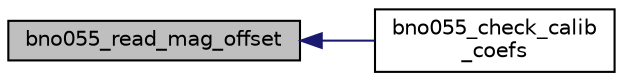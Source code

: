 digraph "bno055_read_mag_offset"
{
  edge [fontname="Helvetica",fontsize="10",labelfontname="Helvetica",labelfontsize="10"];
  node [fontname="Helvetica",fontsize="10",shape=record];
  rankdir="LR";
  Node1 [label="bno055_read_mag_offset",height=0.2,width=0.4,color="black", fillcolor="grey75", style="filled", fontcolor="black"];
  Node1 -> Node2 [dir="back",color="midnightblue",fontsize="10",style="solid",fontname="Helvetica"];
  Node2 [label="bno055_check_calib\l_coefs",height=0.2,width=0.4,color="black", fillcolor="white", style="filled",URL="$group___b_n_o055.html#ga83b90388f34353563f12a53ed00517c7"];
}
